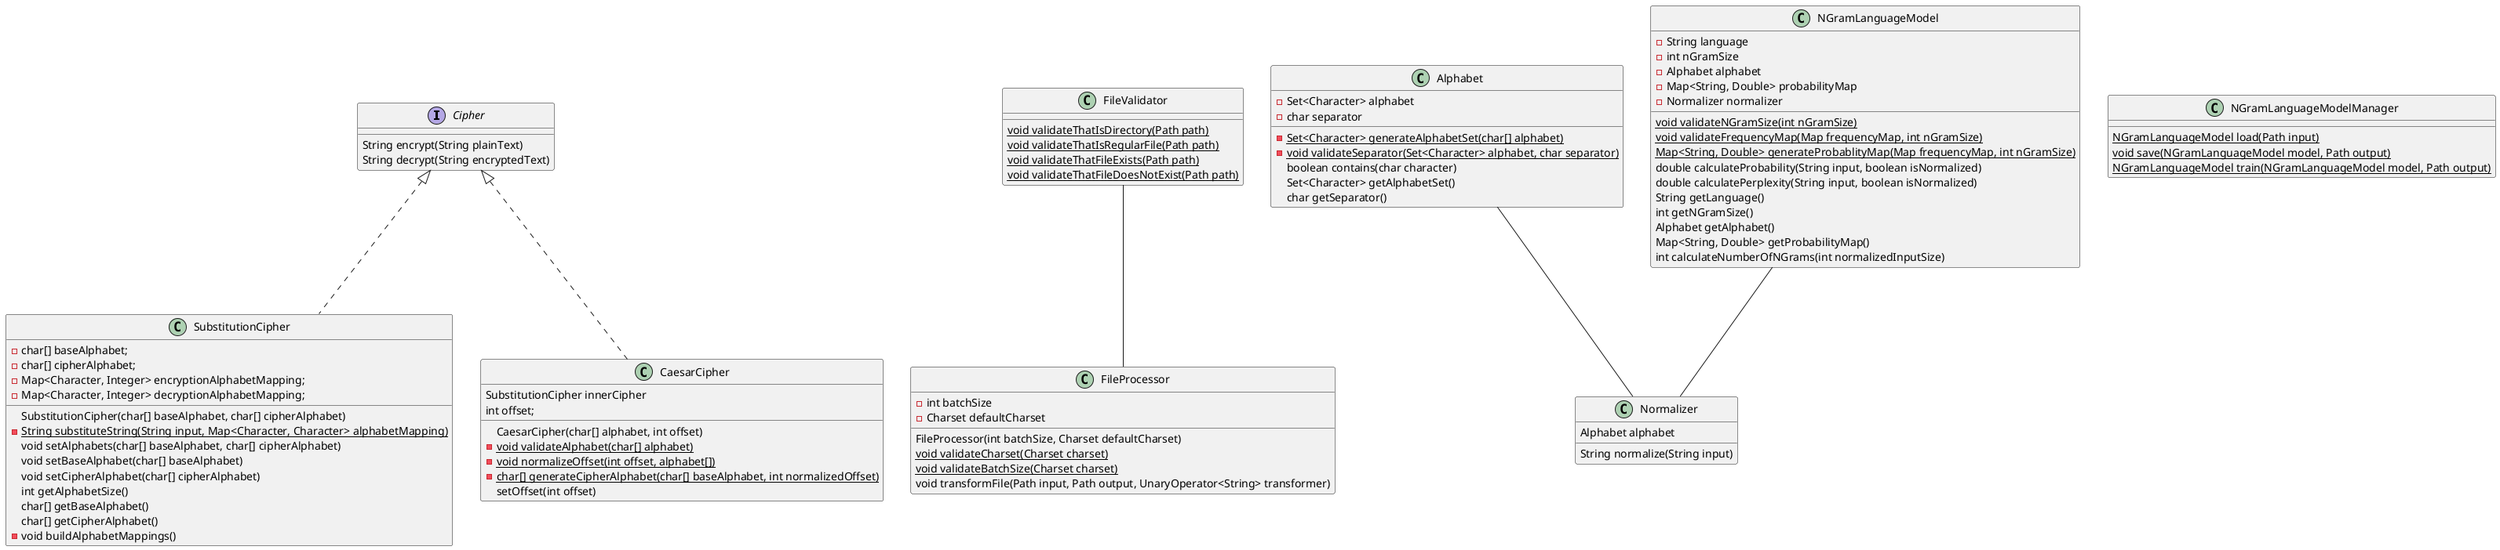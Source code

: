 @startuml

interface Cipher {
    String encrypt(String plainText)
    String decrypt(String encryptedText)
}

class SubstitutionCipher implements Cipher {
    - char[] baseAlphabet;
    - char[] cipherAlphabet;
    - Map<Character, Integer> encryptionAlphabetMapping;
    - Map<Character, Integer> decryptionAlphabetMapping;

    SubstitutionCipher(char[] baseAlphabet, char[] cipherAlphabet)
    - {static} String substituteString(String input, Map<Character, Character> alphabetMapping)
    void setAlphabets(char[] baseAlphabet, char[] cipherAlphabet)
    void setBaseAlphabet(char[] baseAlphabet)
    void setCipherAlphabet(char[] cipherAlphabet)
    int getAlphabetSize()
    char[] getBaseAlphabet()
    char[] getCipherAlphabet()
    - void buildAlphabetMappings()
}

class CaesarCipher implements Cipher {
    SubstitutionCipher innerCipher
    int offset;

    CaesarCipher(char[] alphabet, int offset)
    - {static} void validateAlphabet(char[] alphabet)
    - {static} void normalizeOffset(int offset, alphabet[])
    - {static} char[] generateCipherAlphabet(char[] baseAlphabet, int normalizedOffset)
    setOffset(int offset)

}

class FileValidator {
    {static} void validateThatIsDirectory(Path path)
    {static} void validateThatIsRegularFile(Path path)
    {static} void validateThatFileExists(Path path)
    {static} void validateThatFileDoesNotExist(Path path)
}

class FileProcessor {
    - int batchSize
    - Charset defaultCharset

    FileProcessor(int batchSize, Charset defaultCharset)
    {static} void validateCharset(Charset charset)
    {static} void validateBatchSize(Charset charset)
    void transformFile(Path input, Path output, UnaryOperator<String> transformer)

}

class Alphabet {
    - Set<Character> alphabet
    - char separator

    - {static} Set<Character> generateAlphabetSet(char[] alphabet)
    - {static} void validateSeparator(Set<Character> alphabet, char separator)
    boolean contains(char character)
    Set<Character> getAlphabetSet()
    char getSeparator()
}

class Normalizer {
    Alphabet alphabet

    String normalize(String input)
}

class NGramLanguageModel {
    - String language
    - int nGramSize
    - Alphabet alphabet
    - Map<String, Double> probabilityMap
    - Normalizer normalizer

    {static} void validateNGramSize(int nGramSize)
    {static} void validateFrequencyMap(Map frequencyMap, int nGramSize)
    {static} Map<String, Double> generateProbablityMap(Map frequencyMap, int nGramSize)
    double calculateProbability(String input, boolean isNormalized)
    double calculatePerplexity(String input, boolean isNormalized)
    String getLanguage()
    int getNGramSize()
    Alphabet getAlphabet()
    Map<String, Double> getProbabilityMap()
    int calculateNumberOfNGrams(int normalizedInputSize)
}

class NGramLanguageModelManager {
    {static} NGramLanguageModel load(Path input)
    {static} void save(NGramLanguageModel model, Path output)
    {static} NGramLanguageModel train(NGramLanguageModel model, Path output)
}

FileValidator -- FileProcessor
NGramLanguageModel -- Normalizer
Alphabet -- Normalizer

@enduml
